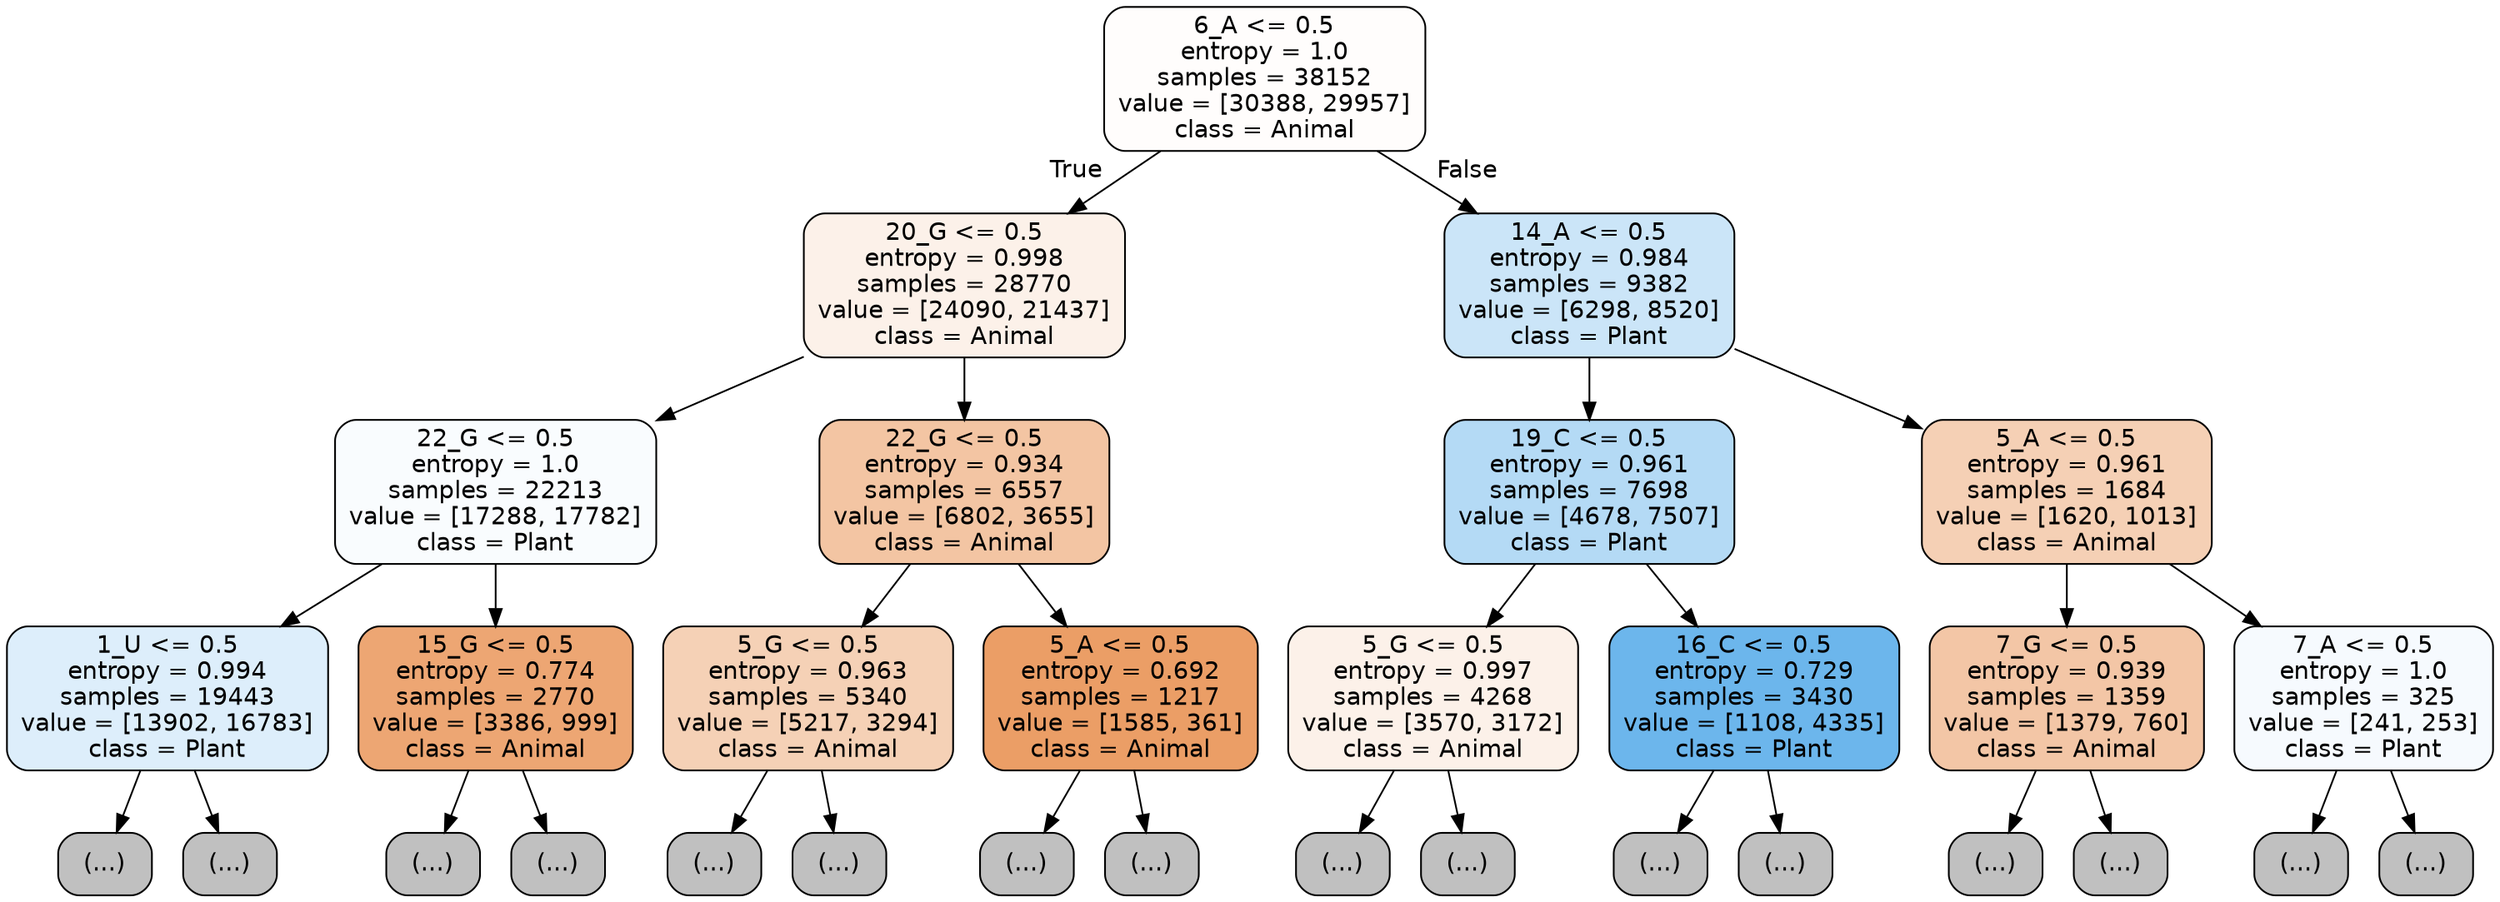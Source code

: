 digraph Tree {
node [shape=box, style="filled, rounded", color="black", fontname="helvetica"] ;
edge [fontname="helvetica"] ;
0 [label="6_A <= 0.5\nentropy = 1.0\nsamples = 38152\nvalue = [30388, 29957]\nclass = Animal", fillcolor="#fffdfc"] ;
1 [label="20_G <= 0.5\nentropy = 0.998\nsamples = 28770\nvalue = [24090, 21437]\nclass = Animal", fillcolor="#fcf1e9"] ;
0 -> 1 [labeldistance=2.5, labelangle=45, headlabel="True"] ;
2 [label="22_G <= 0.5\nentropy = 1.0\nsamples = 22213\nvalue = [17288, 17782]\nclass = Plant", fillcolor="#f9fcfe"] ;
1 -> 2 ;
3 [label="1_U <= 0.5\nentropy = 0.994\nsamples = 19443\nvalue = [13902, 16783]\nclass = Plant", fillcolor="#ddeefb"] ;
2 -> 3 ;
4 [label="(...)", fillcolor="#C0C0C0"] ;
3 -> 4 ;
4621 [label="(...)", fillcolor="#C0C0C0"] ;
3 -> 4621 ;
8398 [label="15_G <= 0.5\nentropy = 0.774\nsamples = 2770\nvalue = [3386, 999]\nclass = Animal", fillcolor="#eda673"] ;
2 -> 8398 ;
8399 [label="(...)", fillcolor="#C0C0C0"] ;
8398 -> 8399 ;
9302 [label="(...)", fillcolor="#C0C0C0"] ;
8398 -> 9302 ;
9609 [label="22_G <= 0.5\nentropy = 0.934\nsamples = 6557\nvalue = [6802, 3655]\nclass = Animal", fillcolor="#f3c5a3"] ;
1 -> 9609 ;
9610 [label="5_G <= 0.5\nentropy = 0.963\nsamples = 5340\nvalue = [5217, 3294]\nclass = Animal", fillcolor="#f5d1b6"] ;
9609 -> 9610 ;
9611 [label="(...)", fillcolor="#C0C0C0"] ;
9610 -> 9611 ;
11608 [label="(...)", fillcolor="#C0C0C0"] ;
9610 -> 11608 ;
12431 [label="5_A <= 0.5\nentropy = 0.692\nsamples = 1217\nvalue = [1585, 361]\nclass = Animal", fillcolor="#eb9e66"] ;
9609 -> 12431 ;
12432 [label="(...)", fillcolor="#C0C0C0"] ;
12431 -> 12432 ;
12703 [label="(...)", fillcolor="#C0C0C0"] ;
12431 -> 12703 ;
12786 [label="14_A <= 0.5\nentropy = 0.984\nsamples = 9382\nvalue = [6298, 8520]\nclass = Plant", fillcolor="#cbe5f8"] ;
0 -> 12786 [labeldistance=2.5, labelangle=-45, headlabel="False"] ;
12787 [label="19_C <= 0.5\nentropy = 0.961\nsamples = 7698\nvalue = [4678, 7507]\nclass = Plant", fillcolor="#b4daf5"] ;
12786 -> 12787 ;
12788 [label="5_G <= 0.5\nentropy = 0.997\nsamples = 4268\nvalue = [3570, 3172]\nclass = Animal", fillcolor="#fcf1e9"] ;
12787 -> 12788 ;
12789 [label="(...)", fillcolor="#C0C0C0"] ;
12788 -> 12789 ;
14260 [label="(...)", fillcolor="#C0C0C0"] ;
12788 -> 14260 ;
14903 [label="16_C <= 0.5\nentropy = 0.729\nsamples = 3430\nvalue = [1108, 4335]\nclass = Plant", fillcolor="#6cb6ec"] ;
12787 -> 14903 ;
14904 [label="(...)", fillcolor="#C0C0C0"] ;
14903 -> 14904 ;
15529 [label="(...)", fillcolor="#C0C0C0"] ;
14903 -> 15529 ;
15690 [label="5_A <= 0.5\nentropy = 0.961\nsamples = 1684\nvalue = [1620, 1013]\nclass = Animal", fillcolor="#f5d0b5"] ;
12786 -> 15690 ;
15691 [label="7_G <= 0.5\nentropy = 0.939\nsamples = 1359\nvalue = [1379, 760]\nclass = Animal", fillcolor="#f3c6a6"] ;
15690 -> 15691 ;
15692 [label="(...)", fillcolor="#C0C0C0"] ;
15691 -> 15692 ;
16209 [label="(...)", fillcolor="#C0C0C0"] ;
15691 -> 16209 ;
16436 [label="7_A <= 0.5\nentropy = 1.0\nsamples = 325\nvalue = [241, 253]\nclass = Plant", fillcolor="#f6fafe"] ;
15690 -> 16436 ;
16437 [label="(...)", fillcolor="#C0C0C0"] ;
16436 -> 16437 ;
16642 [label="(...)", fillcolor="#C0C0C0"] ;
16436 -> 16642 ;
}